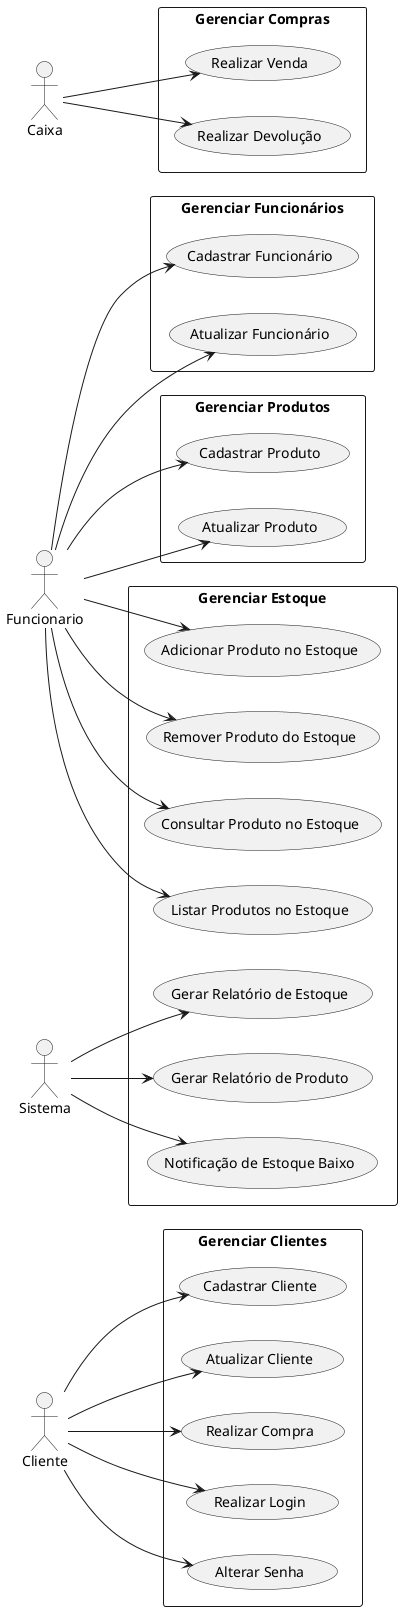 @startuml farmacia_use_case

left to right direction

actor Cliente as c
actor Funcionario as f
actor Caixa as cx
actor Sistema as s

rectangle "Gerenciar Clientes" {
  c --> (Cadastrar Cliente)
  c --> (Atualizar Cliente)
  c --> (Realizar Compra)
  c --> (Realizar Login)
  c --> (Alterar Senha)
}

rectangle "Gerenciar Funcionários" {
  f --> (Cadastrar Funcionário)
  f --> (Atualizar Funcionário)
}

rectangle "Gerenciar Compras" {
  cx --> (Realizar Venda)
  cx --> (Realizar Devolução)
}

rectangle "Gerenciar Estoque" {
  f --> (Adicionar Produto no Estoque)
  f --> (Remover Produto do Estoque)
  f --> (Consultar Produto no Estoque)
  f --> (Listar Produtos no Estoque)
  s --> (Gerar Relatório de Estoque)
  s --> (Gerar Relatório de Produto)
  s --> (Notificação de Estoque Baixo)
}

rectangle "Gerenciar Produtos" {
  f --> (Cadastrar Produto)
  f --> (Atualizar Produto)
}

@enduml
